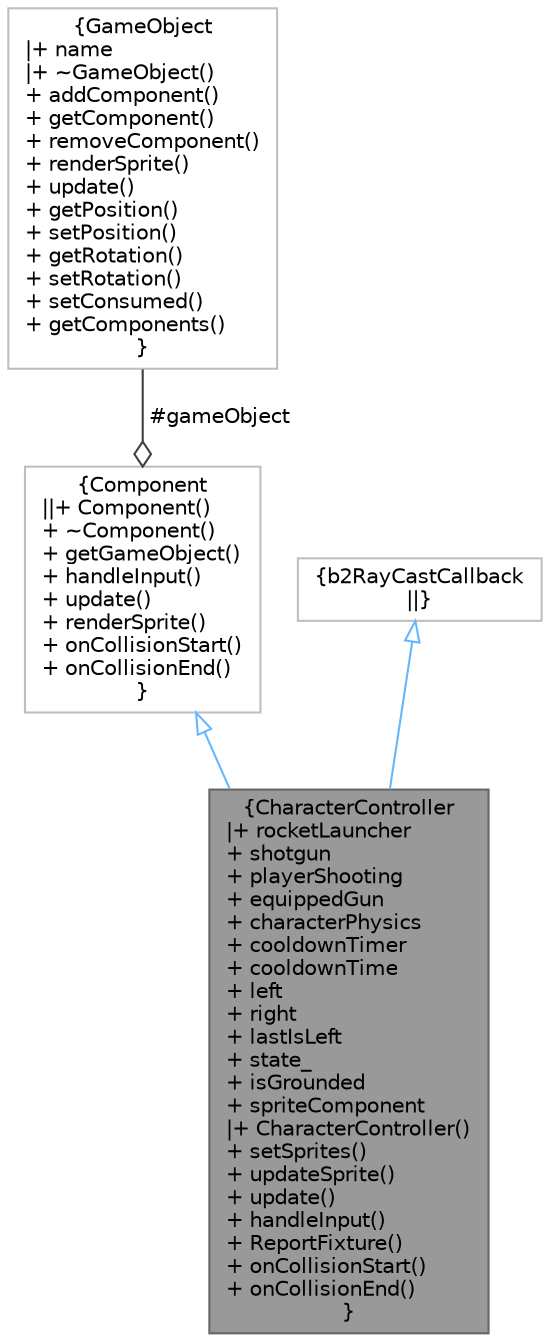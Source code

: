 digraph "CharacterController"
{
 // LATEX_PDF_SIZE
  bgcolor="transparent";
  edge [fontname=Helvetica,fontsize=10,labelfontname=Helvetica,labelfontsize=10];
  node [fontname=Helvetica,fontsize=10,shape=box,height=0.2,width=0.4];
  Node1 [label="{CharacterController\n|+ rocketLauncher\l+ shotgun\l+ playerShooting\l+ equippedGun\l+ characterPhysics\l+ cooldownTimer\l+ cooldownTime\l+ left\l+ right\l+ lastIsLeft\l+ state_\l+ isGrounded\l+ spriteComponent\l|+ CharacterController()\l+ setSprites()\l+ updateSprite()\l+ update()\l+ handleInput()\l+ ReportFixture()\l+ onCollisionStart()\l+ onCollisionEnd()\l}",height=0.2,width=0.4,color="gray40", fillcolor="grey60", style="filled", fontcolor="black",tooltip=" "];
  Node2 -> Node1 [dir="back",color="steelblue1",style="solid",arrowtail="onormal"];
  Node2 [label="{Component\n||+ Component()\l+ ~Component()\l+ getGameObject()\l+ handleInput()\l+ update()\l+ renderSprite()\l+ onCollisionStart()\l+ onCollisionEnd()\l}",height=0.2,width=0.4,color="grey75", fillcolor="white", style="filled",URL="$classComponent.html",tooltip=" "];
  Node3 -> Node2 [color="grey25",style="solid",label=" #gameObject" ,arrowhead="odiamond"];
  Node3 [label="{GameObject\n|+ name\l|+ ~GameObject()\l+ addComponent()\l+ getComponent()\l+ removeComponent()\l+ renderSprite()\l+ update()\l+ getPosition()\l+ setPosition()\l+ getRotation()\l+ setRotation()\l+ setConsumed()\l+ getComponents()\l}",height=0.2,width=0.4,color="grey75", fillcolor="white", style="filled",URL="$classGameObject.html",tooltip=" "];
  Node4 -> Node1 [dir="back",color="steelblue1",style="solid",arrowtail="onormal"];
  Node4 [label="{b2RayCastCallback\n||}",height=0.2,width=0.4,color="grey75", fillcolor="white", style="filled",tooltip=" "];
}
